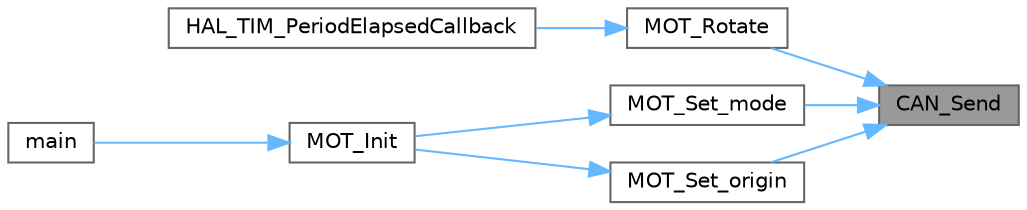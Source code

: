 digraph "CAN_Send"
{
 // LATEX_PDF_SIZE
  bgcolor="transparent";
  edge [fontname=Helvetica,fontsize=10,labelfontname=Helvetica,labelfontsize=10];
  node [fontname=Helvetica,fontsize=10,shape=box,height=0.2,width=0.4];
  rankdir="RL";
  Node1 [id="Node000001",label="CAN_Send",height=0.2,width=0.4,color="gray40", fillcolor="grey60", style="filled", fontcolor="black",tooltip="Sends a CAN message with retry logic."];
  Node1 -> Node2 [id="edge8_Node000001_Node000002",dir="back",color="steelblue1",style="solid",tooltip=" "];
  Node2 [id="Node000002",label="MOT_Rotate",height=0.2,width=0.4,color="grey40", fillcolor="white", style="filled",URL="$motor__driver_8c.html#ac871d052fae9a46d976f13fcf487b24b",tooltip="Rotates the Step Motor of an angle in a defined direction."];
  Node2 -> Node3 [id="edge9_Node000002_Node000003",dir="back",color="steelblue1",style="solid",tooltip=" "];
  Node3 [id="Node000003",label="HAL_TIM_PeriodElapsedCallback",height=0.2,width=0.4,color="grey40", fillcolor="white", style="filled",URL="$main_8c.html#a8a3b0ad512a6e6c6157440b68d395eac",tooltip="Period elapsed callback in non-blocking mode."];
  Node1 -> Node4 [id="edge10_Node000001_Node000004",dir="back",color="steelblue1",style="solid",tooltip=" "];
  Node4 [id="Node000004",label="MOT_Set_mode",height=0.2,width=0.4,color="grey40", fillcolor="white", style="filled",URL="$motor__driver_8c.html#a5eb8104a5feb98bbf4beed16793d0334",tooltip="Sets up the Step motor with parameters."];
  Node4 -> Node5 [id="edge11_Node000004_Node000005",dir="back",color="steelblue1",style="solid",tooltip=" "];
  Node5 [id="Node000005",label="MOT_Init",height=0.2,width=0.4,color="grey40", fillcolor="white", style="filled",URL="$main_8c.html#a2423e6b09704c3b8497e776a963ebf90",tooltip="Initialize the motor driver and CAN interface."];
  Node5 -> Node6 [id="edge12_Node000005_Node000006",dir="back",color="steelblue1",style="solid",tooltip=" "];
  Node6 [id="Node000006",label="main",height=0.2,width=0.4,color="grey40", fillcolor="white", style="filled",URL="$main_8c.html#a840291bc02cba5474a4cb46a9b9566fe",tooltip="The application entry point."];
  Node1 -> Node7 [id="edge13_Node000001_Node000007",dir="back",color="steelblue1",style="solid",tooltip=" "];
  Node7 [id="Node000007",label="MOT_Set_origin",height=0.2,width=0.4,color="grey40", fillcolor="white", style="filled",URL="$motor__driver_8c.html#a34fe18199ea8d734f4c2322bbb8a1cd9",tooltip="Sets the current position of the motor as the origin."];
  Node7 -> Node5 [id="edge14_Node000007_Node000005",dir="back",color="steelblue1",style="solid",tooltip=" "];
}
